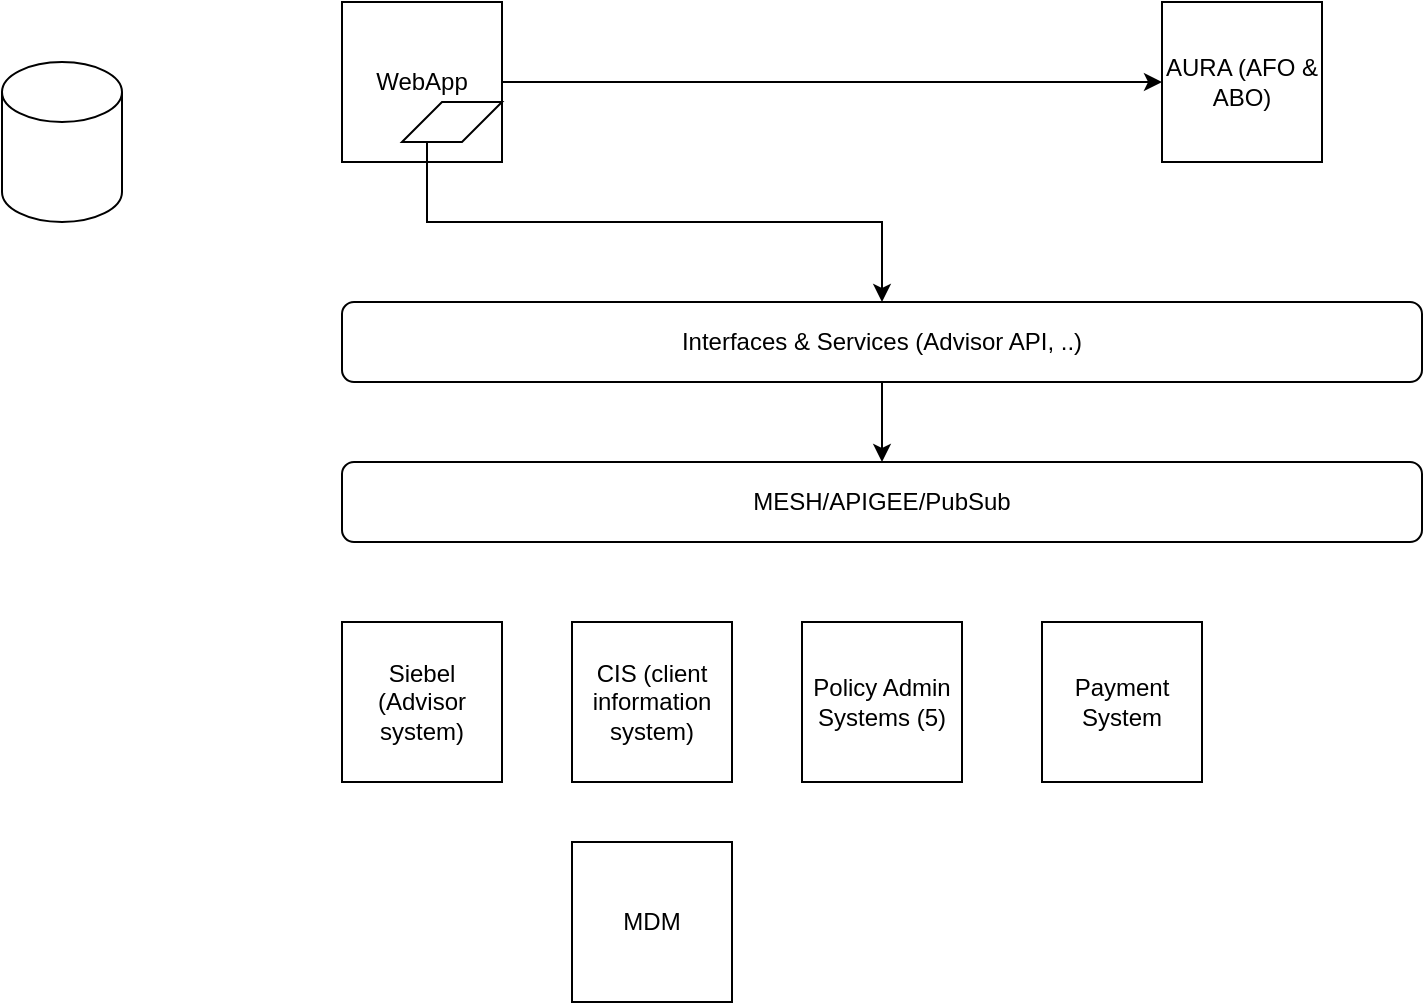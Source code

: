 <mxfile version="16.6.5" type="github">
  <diagram id="gRjOwuB29-VFkN8uOQms" name="Page-1">
    <mxGraphModel dx="927" dy="569" grid="1" gridSize="10" guides="1" tooltips="1" connect="1" arrows="1" fold="1" page="1" pageScale="1" pageWidth="850" pageHeight="1100" math="0" shadow="0">
      <root>
        <mxCell id="0" />
        <mxCell id="1" parent="0" />
        <mxCell id="fylG1N_Zji-tFmaSgldP-4" style="edgeStyle=orthogonalEdgeStyle;rounded=0;orthogonalLoop=1;jettySize=auto;html=1;exitX=1;exitY=0.5;exitDx=0;exitDy=0;entryX=0;entryY=0.5;entryDx=0;entryDy=0;" edge="1" parent="1" source="fylG1N_Zji-tFmaSgldP-1" target="fylG1N_Zji-tFmaSgldP-2">
          <mxGeometry relative="1" as="geometry" />
        </mxCell>
        <mxCell id="fylG1N_Zji-tFmaSgldP-1" value="WebApp" style="whiteSpace=wrap;html=1;aspect=fixed;" vertex="1" parent="1">
          <mxGeometry x="230" y="70" width="80" height="80" as="geometry" />
        </mxCell>
        <mxCell id="fylG1N_Zji-tFmaSgldP-2" value="AURA (AFO &amp;amp; ABO)" style="whiteSpace=wrap;html=1;aspect=fixed;" vertex="1" parent="1">
          <mxGeometry x="640" y="70" width="80" height="80" as="geometry" />
        </mxCell>
        <mxCell id="fylG1N_Zji-tFmaSgldP-5" value="Siebel (Advisor system)" style="whiteSpace=wrap;html=1;aspect=fixed;" vertex="1" parent="1">
          <mxGeometry x="230" y="380" width="80" height="80" as="geometry" />
        </mxCell>
        <mxCell id="fylG1N_Zji-tFmaSgldP-17" style="edgeStyle=orthogonalEdgeStyle;rounded=0;orthogonalLoop=1;jettySize=auto;html=1;exitX=0.5;exitY=1;exitDx=0;exitDy=0;entryX=0.5;entryY=0;entryDx=0;entryDy=0;" edge="1" parent="1" source="fylG1N_Zji-tFmaSgldP-6" target="fylG1N_Zji-tFmaSgldP-12">
          <mxGeometry relative="1" as="geometry" />
        </mxCell>
        <mxCell id="fylG1N_Zji-tFmaSgldP-6" value="Interfaces &amp;amp; Services (Advisor API, ..)" style="rounded=1;whiteSpace=wrap;html=1;" vertex="1" parent="1">
          <mxGeometry x="230" y="220" width="540" height="40" as="geometry" />
        </mxCell>
        <mxCell id="fylG1N_Zji-tFmaSgldP-7" value="CIS (client information system)" style="whiteSpace=wrap;html=1;aspect=fixed;" vertex="1" parent="1">
          <mxGeometry x="345" y="380" width="80" height="80" as="geometry" />
        </mxCell>
        <mxCell id="fylG1N_Zji-tFmaSgldP-8" value="Policy Admin Systems (5)" style="whiteSpace=wrap;html=1;aspect=fixed;" vertex="1" parent="1">
          <mxGeometry x="460" y="380" width="80" height="80" as="geometry" />
        </mxCell>
        <mxCell id="fylG1N_Zji-tFmaSgldP-9" value="MDM" style="whiteSpace=wrap;html=1;aspect=fixed;" vertex="1" parent="1">
          <mxGeometry x="345" y="490" width="80" height="80" as="geometry" />
        </mxCell>
        <mxCell id="fylG1N_Zji-tFmaSgldP-11" value="Payment System" style="whiteSpace=wrap;html=1;aspect=fixed;" vertex="1" parent="1">
          <mxGeometry x="580" y="380" width="80" height="80" as="geometry" />
        </mxCell>
        <mxCell id="fylG1N_Zji-tFmaSgldP-12" value="MESH/APIGEE/PubSub" style="rounded=1;whiteSpace=wrap;html=1;" vertex="1" parent="1">
          <mxGeometry x="230" y="300" width="540" height="40" as="geometry" />
        </mxCell>
        <mxCell id="fylG1N_Zji-tFmaSgldP-15" style="edgeStyle=orthogonalEdgeStyle;rounded=0;orthogonalLoop=1;jettySize=auto;html=1;exitX=0.25;exitY=1;exitDx=0;exitDy=0;" edge="1" parent="1" source="fylG1N_Zji-tFmaSgldP-13" target="fylG1N_Zji-tFmaSgldP-6">
          <mxGeometry relative="1" as="geometry" />
        </mxCell>
        <mxCell id="fylG1N_Zji-tFmaSgldP-13" value="" style="shape=parallelogram;perimeter=parallelogramPerimeter;whiteSpace=wrap;html=1;fixedSize=1;" vertex="1" parent="1">
          <mxGeometry x="260" y="120" width="50" height="20" as="geometry" />
        </mxCell>
        <mxCell id="fylG1N_Zji-tFmaSgldP-18" value="" style="shape=cylinder3;whiteSpace=wrap;html=1;boundedLbl=1;backgroundOutline=1;size=15;" vertex="1" parent="1">
          <mxGeometry x="60" y="100" width="60" height="80" as="geometry" />
        </mxCell>
      </root>
    </mxGraphModel>
  </diagram>
</mxfile>
